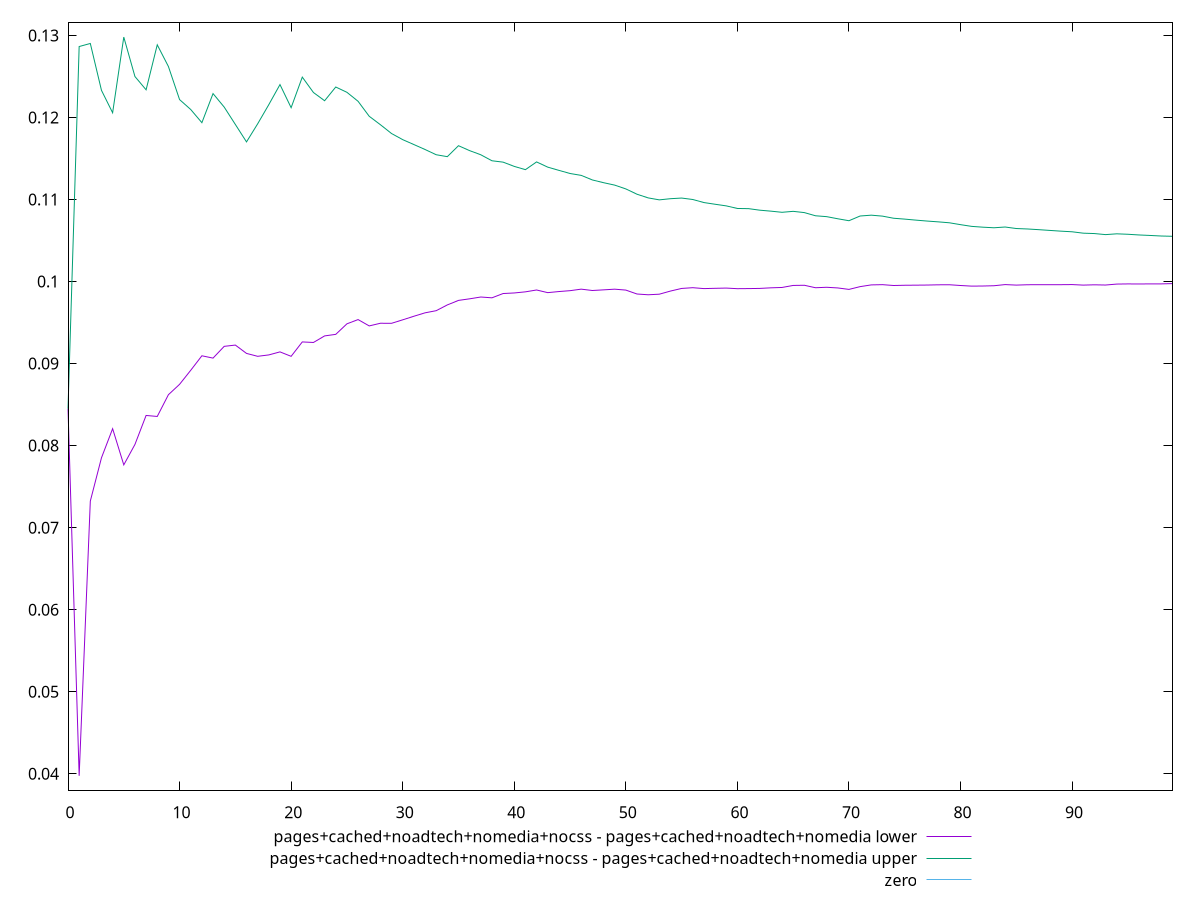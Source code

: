 reset

$pagesCachedNoadtechNomediaNocssPagesCachedNoadtechNomediaLower <<EOF
0 0.08450862596978614
1 0.03975183977232108
2 0.073240072214211
3 0.07851448015813814
4 0.08206388871206521
5 0.07765194218175539
6 0.08014491452270724
7 0.0836773144876887
8 0.08355485508915508
9 0.08620773764753685
10 0.08747177770791768
11 0.08918291248942391
12 0.09095168856434782
13 0.09066842727511203
14 0.09210206435621363
15 0.09225609343547302
16 0.09124059066465415
17 0.09088700426878701
18 0.09105767635462667
19 0.09142649042608897
20 0.09088505242848523
21 0.09264030593106062
22 0.09257455075051321
23 0.0933741099122877
24 0.09356372764349531
25 0.09484705249175122
26 0.09536491578256637
27 0.09459241983030911
28 0.09491687594967828
29 0.09491071316419343
30 0.09533425300964579
31 0.09577095327712577
32 0.09618678569247274
33 0.09644885155673749
34 0.09715247582888176
35 0.0977038100386655
36 0.09789624401306132
37 0.09811611263342375
38 0.09801832103682853
39 0.09854021676337502
40 0.09860973531966057
41 0.09874657633009878
42 0.09897203832072822
43 0.09864897835387798
44 0.09878250425045894
45 0.0988887931077478
46 0.09907445311906703
47 0.09890979253473224
48 0.09898846542102749
49 0.09907138616810192
50 0.09896037638657643
51 0.09848338151935664
52 0.09839011642988812
53 0.09846014859132665
54 0.09884119452346873
55 0.09916098934173023
56 0.09925249727768848
57 0.0991419755706822
58 0.09917645104753257
59 0.09920561790377536
60 0.09913162625677875
61 0.09914397599335434
62 0.09916348267920334
63 0.09923629032433534
64 0.09928036397512933
65 0.09952692477257438
66 0.099548325976871
67 0.09924711403816124
68 0.09930323153934378
69 0.09922177252176682
70 0.09904378246022873
71 0.09938151895663305
72 0.09959221366600639
73 0.09962203665994321
74 0.09951926396453714
75 0.0995484034659788
76 0.09956001755483905
77 0.09957418557755918
78 0.09960342301740642
79 0.09961125635600834
80 0.09951925537560269
81 0.0994432416898696
82 0.09945645865437905
83 0.09949117234857781
84 0.09963101155843386
85 0.09956817978638952
86 0.09961159963821033
87 0.09961905267138073
88 0.09961984196678486
89 0.09961908283735142
90 0.09963222604843111
91 0.09956739853359736
92 0.09960485100889903
93 0.0995768641687952
94 0.09969245496704633
95 0.09971238621382782
96 0.09970376999935592
97 0.09971617953884314
98 0.09971669090663084
99 0.0997513003321092
EOF

$pagesCachedNoadtechNomediaNocssPagesCachedNoadtechNomediaUpper <<EOF
0 0.08450862596978614
1 0.12865084933340024
2 0.1290241512001649
3 0.123310235108917
4 0.12057762938941902
5 0.1298044926032145
6 0.12499467709790611
7 0.12337578405915925
8 0.12886076039089808
9 0.1262142858676064
10 0.12218344567564833
11 0.12097479083394135
12 0.11936774221044993
13 0.12291397064087807
14 0.12126975076758947
15 0.11915094240925496
16 0.1170248701903022
17 0.11922850710261804
18 0.1215723714631585
19 0.1240124576476428
20 0.1211951501775874
21 0.12492391213897239
22 0.1230466373896856
23 0.12204245657371468
24 0.12371665421795751
25 0.12307098724303585
26 0.12197377055460853
27 0.1201461237839295
28 0.11912280289124173
29 0.11804338482290665
30 0.11730109983148665
31 0.11670317405392731
32 0.11610055353350557
33 0.11546163189802655
34 0.11522526764025565
35 0.11656141442323216
36 0.11595902185465554
37 0.11545630446269821
38 0.11472515877908326
39 0.11455736620215426
40 0.11403915420250953
41 0.11364093391742422
42 0.11458481647879924
43 0.1139490097624194
44 0.1135554511365781
45 0.11317361477708808
46 0.11294375260613389
47 0.11238574514821527
48 0.11205418170484535
49 0.11175714204710678
50 0.11129311525003702
51 0.11064612118410057
52 0.11020004548193699
53 0.10995868456157423
54 0.1101006804632726
55 0.11017949074419353
56 0.1100039803808679
57 0.1096308364683209
58 0.10942392480897746
59 0.10922613252293101
60 0.10890969975475916
61 0.10888832248384617
62 0.10870265420922025
63 0.10858272900496346
64 0.10844320225528133
65 0.10855986439594148
66 0.10840729659971496
67 0.10802007884178287
68 0.1079127833696934
69 0.10765404525946871
70 0.107416081268476
71 0.10799169049519441
72 0.10809235141797675
73 0.10797718305753842
74 0.10771886838383271
75 0.10761199836688597
76 0.10748981326905711
77 0.10737605181109797
78 0.1072780672509487
79 0.10716508225922403
80 0.10693681396943255
81 0.10672674872313984
82 0.10662903444789337
83 0.10655745606349103
84 0.10664895375012133
85 0.10646470004614086
86 0.10640986487596259
87 0.10632710958202284
88 0.10623459287661063
89 0.106144048527136
90 0.10606825510854581
91 0.10589854802180226
92 0.10585186322312014
93 0.10572263426955396
94 0.10581959469484618
95 0.10576426197270462
96 0.10568062723191375
97 0.1056200901283565
98 0.10555173190436583
99 0.10551750123636373
EOF

set key outside below
set xrange [0:99]
set yrange [0.03795078671570321:0.13160554565983237]
set trange [0.03795078671570321:0.13160554565983237]
set terminal svg size 640, 520 enhanced background rgb 'white'
set output "report_0_00242021-02-20T12:25:28.543Z/meta/scoreEstimate/diff/4_sub_3.svg"

plot $pagesCachedNoadtechNomediaNocssPagesCachedNoadtechNomediaLower title "pages+cached+noadtech+nomedia+nocss - pages+cached+noadtech+nomedia lower" with line, \
     $pagesCachedNoadtechNomediaNocssPagesCachedNoadtechNomediaUpper title "pages+cached+noadtech+nomedia+nocss - pages+cached+noadtech+nomedia upper" with line, \
     0 title "zero"

reset
